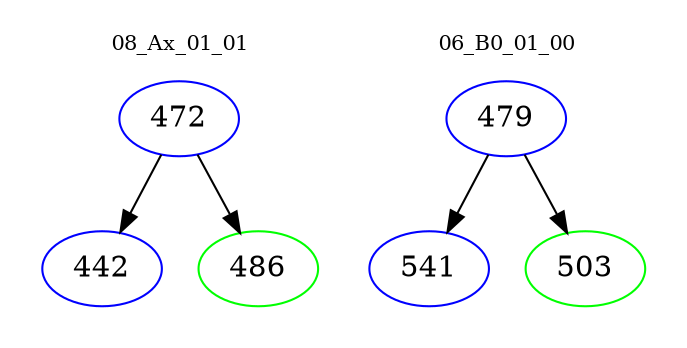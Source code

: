 digraph{
subgraph cluster_0 {
color = white
label = "08_Ax_01_01";
fontsize=10;
T0_472 [label="472", color="blue"]
T0_472 -> T0_442 [color="black"]
T0_442 [label="442", color="blue"]
T0_472 -> T0_486 [color="black"]
T0_486 [label="486", color="green"]
}
subgraph cluster_1 {
color = white
label = "06_B0_01_00";
fontsize=10;
T1_479 [label="479", color="blue"]
T1_479 -> T1_541 [color="black"]
T1_541 [label="541", color="blue"]
T1_479 -> T1_503 [color="black"]
T1_503 [label="503", color="green"]
}
}
